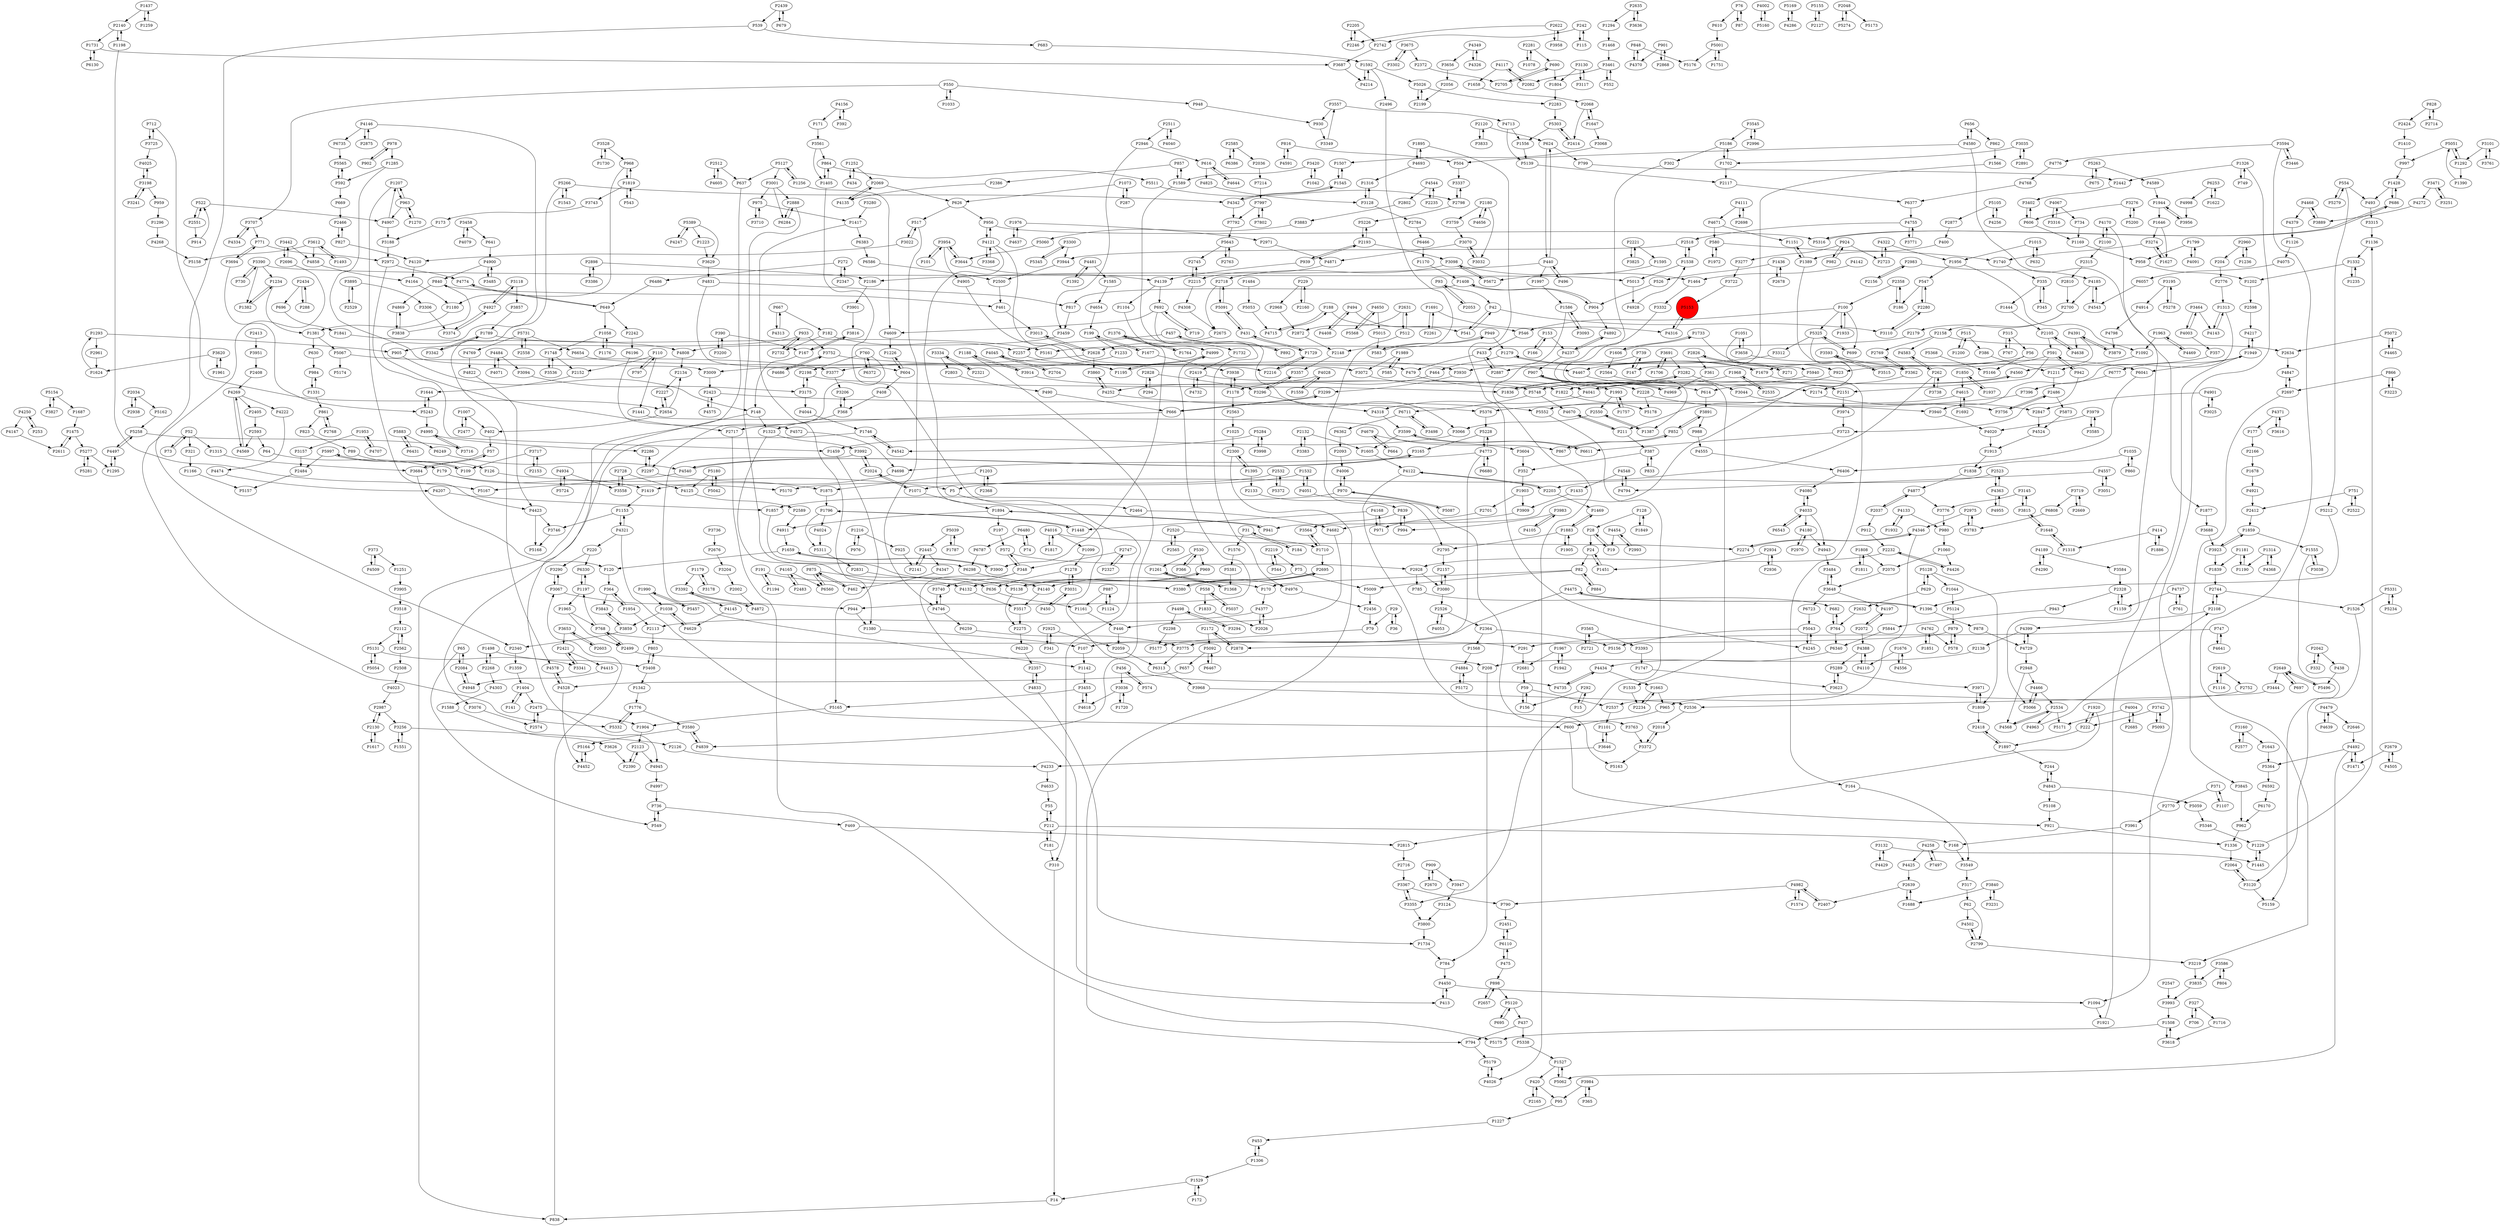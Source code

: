 digraph {
	P1428 -> P493
	P1498 -> P3408
	P2261 -> P1691
	P2442 -> P3402
	P968 -> P1180
	P4877 -> P2037
	P2072 -> P4197
	P2358 -> P100
	P402 -> P57
	P1687 -> P1475
	P3761 -> P3101
	P3120 -> P5159
	P1007 -> P2477
	P4133 -> P1932
	P4143 -> P1313
	P3992 -> P2024
	P2961 -> P1624
	P2180 -> P4656
	P504 -> P3337
	P89 -> P126
	P3464 -> P4143
	P5568 -> P4650
	P4342 -> P7792
	P1007 -> P402
	P839 -> P994
	P4168 -> P971
	P1376 -> P1764
	P2523 -> P2203
	P4033 -> P4180
	P3968 -> P2536
	P2002 -> P4872
	P1252 -> P434
	P14 -> P838
	P768 -> P1197
	P4020 -> P1913
	P1436 -> P526
	P1691 -> P2261
	P3974 -> P3723
	P2728 -> P4125
	P3648 -> P4197
	P4140 -> P3517
	P1342 -> P1776
	P4871 -> P2215
	P179 -> P5170
	P5062 -> P1527
	P4544 -> P2802
	P4222 -> P4474
	P2108 -> P4399
	P3302 -> P3675
	P2179 -> P5161
	P1894 -> P197
	P335 -> P1444
	P2232 -> P2928
	P1993 -> P1757
	P3464 -> P4003
	P1731 -> P6130
	P2157 -> P3080
	P2280 -> P3110
	P420 -> P2165
	P2993 -> P4454
	P5087 -> P970
	P1404 -> P141
	P6313 -> P3968
	P4715 -> P188
	P939 -> P4139
	P3719 -> P2669
	P4117 -> P1658
	P1278 -> P636
	P1897 -> P2418
	P1789 -> P5161
	P6298 -> P3380
	P3586 -> P804
	P1877 -> P3688
	P827 -> P2466
	P2423 -> P5376
	P2888 -> P6284
	P1605 -> P4122
	P4755 -> P3771
	P1498 -> P2268
	P1841 -> P4808
	P3274 -> P1627
	P4349 -> P4326
	P768 -> P2499
	P686 -> P5316
	P1710 -> P2695
	P327 -> P1716
	P5131 -> P5054
	P4548 -> P4794
	P2203 -> P4122
	P912 -> P2232
	P4997 -> P736
	P3746 -> P5168
	P4637 -> P1976
	P697 -> P2649
	P4237 -> P907
	P4347 -> P462
	P1099 -> P1278
	P4575 -> P2423
	P1622 -> P6253
	P1734 -> P784
	P1256 -> P4609
	P220 -> P3290
	P4122 -> P5163
	P4798 -> P3879
	P1776 -> P5332
	P1997 -> P1586
	P2064 -> P3120
	P390 -> P167
	P2934 -> P1451
	P857 -> P2386
	P5266 -> P4578
	P994 -> P839
	P592 -> P669
	P2649 -> P697
	P100 -> P1933
	P321 -> P1166
	P626 -> P956
	P2565 -> P2520
	P2946 -> P3459
	P2268 -> P1498
	P2340 -> P1359
	P2280 -> P547
	P3442 -> P4858
	P4474 -> P4207
	P1259 -> P1437
	P4943 -> P3484
	P294 -> P2828
	P4524 -> P1913
	P3742 -> P5093
	P949 -> P583
	P4147 -> P2611
	P949 -> P1279
	P2445 -> P2141
	P1316 -> P3128
	P3312 -> P3930
	P630 -> P984
	P3455 -> P5165
	P4363 -> P2523
	P1857 -> P6298
	P5072 -> P4465
	P3688 -> P3923
	P4492 -> P1471
	P3599 -> P6611
	P3251 -> P3471
	P1161 -> P446
	P4168 -> P1448
	P1659 -> P3900
	P1748 -> P2152
	P3938 -> P1178
	P6723 -> P5043
	P438 -> P5496
	P541 -> P42
	P387 -> P833
	P2551 -> P522
	P4170 -> P2100
	P3580 -> P4839
	P1234 -> P1382
	P302 -> P1387
	P930 -> P3349
	P15 -> P292
	P3984 -> P365
	P3124 -> P3800
	P371 -> P2770
	P1532 -> P5170
	P469 -> P2815
	P1417 -> P1380
	P4197 -> P2072
	P5066 -> P4466
	P3393 -> P1747
	P1627 -> P3274
	P6611 -> P3599
	P1382 -> P1234
	P6220 -> P2357
	P5059 -> P5346
	P3219 -> P3835
	P924 -> P982
	P5552 -> P3355
	P1116 -> P2619
	P2639 -> P1688
	P1405 -> P864
	P522 -> P4907
	P771 -> P2972
	P1292 -> P1390
	P4732 -> P2419
	P580 -> P1972
	P2424 -> P1410
	P288 -> P2434
	P712 -> P3725
	P390 -> P3200
	P1576 -> P5381
	P7214 -> P7997
	P1107 -> P371
	P291 -> P2681
	P4388 -> P4110
	P3001 -> P6284
	P1617 -> P2130
	P4755 -> P2518
	P2174 -> P2847
	P1094 -> P1921
	P2113 -> P803
	P1390 -> P5051
	P3044 -> P3756
	P887 -> P1161
	P5105 -> P4256
	P3001 -> P2888
	P5015 -> P583
	P2611 -> P1475
	P1178 -> P2563
	P1448 -> P1796
	P4185 -> P2700
	P3586 -> P3835
	P2042 -> P438
	P82 -> P170
	P624 -> P440
	P1796 -> P1448
	P924 -> P2723
	P2747 -> P348
	P5072 -> P2634
	P958 -> P1202
	P4572 -> P4698
	P2364 -> P5156
	P5154 -> P3827
	P2105 -> P591
	P3300 -> P5345
	P366 -> P530
	P2875 -> P4146
	P153 -> P166
	P2451 -> P6110
	P4346 -> P2537
	P3710 -> P975
	P1261 -> P1368
	P4945 -> P4997
	P4016 -> P1099
	P1895 -> P4693
	P909 -> P2670
	P2654 -> P2227
	P3035 -> P2891
	P1464 -> P3332
	P3098 -> P2718
	P5883 -> P6249
	P695 -> P5120
	P4892 -> P4237
	P5496 -> P2649
	P335 -> P345
	P7997 -> P7792
	P1073 -> P287
	P3833 -> P2120
	P4557 -> P4794
	P3594 -> P4776
	P3471 -> P4272
	P3031 -> P450
	P4934 -> P5724
	P5731 -> P2558
	P2215 -> P4308
	P5 -> P310
	P1895 -> P4245
	P1953 -> P3157
	P1663 -> P965
	P4774 -> P649
	P3771 -> P4755
	P3840 -> P3231
	P2034 -> P2938
	P2718 -> P2675
	P2130 -> P2987
	P2216 -> P1729
	P197 -> P572
	P1990 -> P1038
	P3256 -> P1551
	P414 -> P1886
	P2972 -> P1459
	P1015 -> P1956
	P4146 -> P2875
	P3694 -> P771
	P7997 -> P7802
	P4982 -> P2407
	P690 -> P1804
	P1252 -> P2069
	P2551 -> P914
	P6383 -> P6586
	P4580 -> P1877
	P4391 -> P3879
	P3022 -> P517
	P2523 -> P4363
	P1949 -> P6777
	P2439 -> P679
	P1170 -> P1408
	P1188 -> P4839
	P3653 -> P2421
	P2522 -> P751
	P3783 -> P2975
	P4877 -> P3776
	P3725 -> P712
	P892 -> P457
	P1595 -> P5672
	P2558 -> P5731
	P1677 -> P199
	P3752 -> P4467
	P6330 -> P1197
	P1176 -> P1058
	P28 -> P19
	P332 -> P2042
	P3420 -> P1589
	P1545 -> P4342
	P5172 -> P4884
	P1732 -> P2419
	P1226 -> P604
	P1296 -> P4268
	P4321 -> P220
	P4045 -> P2704
	P683 -> P1592
	P1408 -> P904
	P1368 -> P1261
	P4091 -> P1799
	P6480 -> P74
	P790 -> P2451
	P2234 -> P1663
	P1313 -> P4143
	P3485 -> P4900
	P2744 -> P2108
	P1883 -> P1905
	P2698 -> P4111
	P526 -> P904
	P494 -> P4408
	P7396 -> P5376
	P3743 -> P173
	P2205 -> P2742
	P5289 -> P3971
	P3838 -> P4869
	P848 -> P4370
	P4326 -> P4349
	P5200 -> P3276
	P970 -> P4006
	P348 -> P3740
	P546 -> P433
	P5043 -> P4245
	P4746 -> P6259
	P878 -> P4729
	P211 -> P387
	P4025 -> P3198
	P4170 -> P5066
	P692 -> P719
	P686 -> P1428
	P988 -> P4555
	P1624 -> P1293
	P948 -> P930
	P591 -> P942
	P4003 -> P357
	P6711 -> P3498
	P794 -> P5179
	P167 -> P3816
	P1313 -> P3940
	P4794 -> P4548
	P4468 -> P3889
	P3827 -> P5154
	P1538 -> P5013
	P1169 -> P958
	P901 -> P4370
	P4322 -> P1956
	P1586 -> P4026
	P220 -> P6330
	P5565 -> P592
	P62 -> P4502
	P1408 -> P817
	P5165 -> P1904
	P1285 -> P3009
	P5325 -> P3312
	P2550 -> P3066
	P2716 -> P3367
	P4679 -> P3604
	P1592 -> P5026
	P110 -> P797
	P24 -> P1451
	P3740 -> P4746
	P1799 -> P4091
	P5093 -> P3742
	P3561 -> P864
	P2414 -> P5303
	P4023 -> P2987
	P5180 -> P4125
	P3160 -> P1643
	P3368 -> P4121
	P4927 -> P3118
	P1976 -> P4637
	P433 -> P479
	P4051 -> P2795
	P2520 -> P1710
	P3374 -> P4927
	P4121 -> P3368
	P4121 -> P956
	P3900 -> P1659
	P6480 -> P6787
	P440 -> P2186
	P547 -> P186
	P1331 -> P984
	P3206 -> P368
	P73 -> P52
	P5091 -> P431
	P3392 -> P4145
	P3128 -> P2784
	P4006 -> P970
	P408 -> P368
	P5043 -> P5156
	P2407 -> P4982
	P3895 -> P2529
	P550 -> P3707
	P2321 -> P3334
	P272 -> P2347
	P4423 -> P3746
	P3623 -> P5289
	P852 -> P867
	P3280 -> P1417
	P365 -> P3984
	P1606 -> P1733
	P31 -> P184
	P4189 -> P3584
	P3296 -> P3357
	P1903 -> P2701
	P4639 -> P4479
	P182 -> P2732
	P2180 -> P3759
	P3446 -> P3594
	P1417 -> P6383
	P1035 -> P1838
	P558 -> P1833
	P1433 -> P3909
	P3223 -> P866
	P42 -> P541
	P6377 -> P4755
	P1207 -> P4423
	P4002 -> P5160
	P3157 -> P2484
	P4346 -> P2274
	P1306 -> P453
	P2126 -> P4233
	P4497 -> P5258
	P3565 -> P3393
	P2140 -> P1731
	P898 -> P2657
	P624 -> P799
	P3646 -> P1101
	P574 -> P456
	P6560 -> P875
	P4670 -> P211
	P2675 -> P2628
	P3859 -> P3843
	P2925 -> P2059
	P4773 -> P5228
	P2165 -> P420
	P2315 -> P2810
	P262 -> P3738
	P1730 -> P3528
	P4469 -> P1963
	P1396 -> P878
	P2925 -> P341
	P2872 -> P2148
	P6170 -> P962
	P2562 -> P2508
	P6057 -> P4543
	P2357 -> P4833
	P861 -> P823
	P4540 -> P3165
	P4969 -> P907
	P4467 -> P2174
	P3118 -> P3857
	P5153 -> P4316
	P6196 -> P4572
	P4321 -> P600
	P1648 -> P3815
	P3909 -> P4682
	P2971 -> P4871
	P2728 -> P3558
	P1256 -> P5127
	P3905 -> P3518
	P3372 -> P5163
	P2328 -> P1159
	P5164 -> P4452
	P816 -> P4591
	P368 -> P1323
	P5303 -> P1556
	P2585 -> P6386
	P2802 -> P3883
	P2696 -> P3442
	P6253 -> P1622
	P6680 -> P4773
	P2300 -> P1395
	P1702 -> P5186
	P1731 -> P3687
	P3130 -> P1804
	P1819 -> P3743
	P2327 -> P2747
	P939 -> P2193
	P242 -> P2742
	P816 -> P504
	P3117 -> P3130
	P5042 -> P5180
	P4776 -> P4768
	P1747 -> P3623
	P616 -> P4644
	P3067 -> P944
	P3282 -> P1836
	P2603 -> P3653
	P4105 -> P3983
	P2654 -> P2134
	P3954 -> P101
	P5179 -> P4026
	P5284 -> P4542
	P6372 -> P760
	P2297 -> P1875
	P4825 -> P3128
	P4391 -> P4638
	P4999 -> P1195
	P3658 -> P3362
	P3716 -> P4995
	P1954 -> P364
	P2134 -> P2227
	P3719 -> P6808
	P2535 -> P1968
	P3408 -> P1342
	P2799 -> P4502
	P530 -> P366
	P2512 -> P4605
	P4481 -> P1392
	P292 -> P15
	P52 -> P321
	P3461 -> P552
	P1092 -> P1211
	P6777 -> P7396
	P4268 -> P5158
	P3646 -> P4233
	P799 -> P2442
	P1179 -> P3392
	P1216 -> P976
	P184 -> P31
	P128 -> P28
	P656 -> P862
	P3036 -> P1720
	P1389 -> P1151
	P3616 -> P4371
	P4041 -> P4560
	P1692 -> P4615
	P1678 -> P4921
	P5234 -> P5331
	P626 -> P517
	P2705 -> P690
	P1894 -> P941
	P4833 -> P1734
	P1961 -> P3620
	P739 -> P147
	P42 -> P3110
	P1235 -> P1332
	P4583 -> P262
	P6431 -> P5883
	P440 -> P496
	P4125 -> P2589
	P1437 -> P2140
	P554 -> P493
	P2423 -> P4575
	P3951 -> P2408
	P1044 -> P5124
	P4556 -> P1676
	P4120 -> P4164
	P5258 -> P4497
	P3545 -> P2996
	P1658 -> P2068
	P1606 -> P2564
	P1295 -> P4497
	P65 -> P549
	P3691 -> P1706
	P4773 -> P6680
	P4033 -> P4943
	P1956 -> P1092
	P862 -> P1566
	P2120 -> P624
	P2298 -> P5177
	P1508 -> P5175
	P461 -> P3013
	P600 -> P921
	P2634 -> P4847
	P3992 -> P1142
	P5748 -> P6711
	P861 -> P2768
	P74 -> P6480
	P3094 -> P3175
	P208 -> P784
	P2563 -> P1025
	P1956 -> P547
	P5169 -> P4286
	P3342 -> P1789
	P4633 -> P55
	P4484 -> P4071
	P2628 -> P3860
	P4693 -> P1316
	P2635 -> P3636
	P4650 -> P5568
	P4544 -> P2235
	P191 -> P1194
	P75 -> P5009
	P5051 -> P997
	P2649 -> P5496
	P2631 -> P512
	P52 -> P73
	P3110 -> P2280
	P3684 -> P120
	P2798 -> P3337
	P4452 -> P5164
	P3717 -> P2153
	P629 -> P2632
	P2828 -> P294
	P3961 -> P168
	P1468 -> P3461
	P1261 -> P4976
	P413 -> P4450
	P2153 -> P3717
	P901 -> P2868
	P2975 -> P3783
	P1179 -> P3178
	P5511 -> P2798
	P5155 -> P2127
	P1559 -> P4028
	P4316 -> P5153
	P866 -> P2697
	P327 -> P706
	P1875 -> P1796
	P3979 -> P3585
	P736 -> P549
	P3175 -> P4044
	P2486 -> P5873
	P4075 -> P6057
	P734 -> P1169
	P4713 -> P1556
	P3594 -> P3446
	P4568 -> P2534
	P3118 -> P4927
	P244 -> P4843
	P2158 -> P4583
	P2593 -> P64
	P4934 -> P3558
	P583 -> P949
	P3891 -> P988
	P2776 -> P1313
	P3093 -> P1586
	P1060 -> P4426
	P760 -> P2297
	P2574 -> P2475
	P4269 -> P4222
	P2037 -> P4877
	P5091 -> P2718
	P515 -> P1200
	P5228 -> P4773
	P907 -> P4969
	P904 -> P4892
	P3857 -> P1789
	P5243 -> P4995
	P2898 -> P3386
	P2140 -> P1198
	P2622 -> P3958
	P4557 -> P3051
	P4591 -> P816
	P3274 -> P1740
	P5281 -> P5277
	P4033 -> P4080
	P5731 -> P4769
	P2193 -> P3098
	P636 -> P1161
	P315 -> P56
	P4773 -> P3775
	P5105 -> P2877
	P171 -> P3561
	P3983 -> P994
	P2701 -> P971
	P4858 -> P4164
	P186 -> P2358
	P3707 -> P4334
	P1285 -> P592
	P2593 -> P4569
	P4132 -> P3517
	P5277 -> P5281
	P610 -> P5001
	P2072 -> P4388
	P550 -> P948
	P5724 -> P4934
	P4609 -> P1226
	P2483 -> P4165
	P3334 -> P2321
	P1445 -> P1229
	P4901 -> P3025
	P2635 -> P1294
	P2589 -> P4911
	P1197 -> P1965
	P2632 -> P764
	P93 -> P42
	P1236 -> P2960
	P4067 -> P3316
	P3080 -> P2157
	P4258 -> P4425
	P550 -> P1033
	P761 -> P4737
	P4955 -> P4363
	P2532 -> P1071
	P147 -> P739
	P1202 -> P2598
	P1679 -> P1279
	P3752 -> P4686
	P4040 -> P2511
	P3032 -> P3070
	P3367 -> P3355
	P543 -> P1819
	P6654 -> P3072
	P1920 -> P2815
	P2714 -> P828
	P164 -> P3549
	P1729 -> P431
	P3618 -> P1508
	P4165 -> P6560
	P3725 -> P4025
	P1180 -> P1381
	P3694 -> P5243
	P2421 -> P3341
	P3940 -> P4020
	P1894 -> P4911
	P400 -> P1389
	P1294 -> P1468
	P1437 -> P1259
	P3984 -> P95
	P4578 -> P4528
	P2987 -> P2130
	P3914 -> P5748
	P3815 -> P1648
	P2268 -> P4303
	P1292 -> P5051
	P3160 -> P2577
	P3334 -> P2803
	P2386 -> P4135
	P7497 -> P4258
	P3958 -> P2622
	P1469 -> P1883
	P943 -> P5844
	P2500 -> P461
	P1058 -> P1748
	P817 -> P3459
	P4847 -> P2697
	P3653 -> P2603
	P100 -> P5325
	P2372 -> P2705
	P1989 -> P3072
	P4540 -> P5167
	P5026 -> P2199
	P1326 -> P749
	P4247 -> P5389
	P784 -> P4450
	P4927 -> P3374
	P4928 -> P1538
	P3584 -> P2328
	P3277 -> P3722
	P6253 -> P4998
	P3195 -> P4914
	P3066 -> P1459
	P2193 -> P939
	P1543 -> P5266
	P1648 -> P1318
	P3128 -> P1316
	P522 -> P2551
	P1451 -> P24
	P3067 -> P3290
	P76 -> P87
	P6466 -> P1170
	P1126 -> P4075
	P4041 -> P4318
	P4111 -> P2698
	P4142 -> P1464
	P2562 -> P2112
	P5026 -> P2283
	P2328 -> P943
	P3290 -> P3067
	P2960 -> P1236
	P1293 -> P905
	P2198 -> P3175
	P56 -> P5166
	P1441 -> P867
	P315 -> P767
	P153 -> P4237
	P866 -> P3223
	P978 -> P902
	P1181 -> P1190
	P682 -> P764
	P3377 -> P3206
	P272 -> P6486
	P3198 -> P3241
	P2405 -> P2593
	P2466 -> P827
	P5331 -> P5234
	P2024 -> P1071
	P1033 -> P550
	P2228 -> P3940
	P3722 -> P5153
	P3956 -> P1944
	P456 -> P574
	P3025 -> P4901
	P2082 -> P4117
	P3687 -> P4214
	P1507 -> P1545
	P2970 -> P4180
	P3332 -> P1535
	P5051 -> P1292
	P4028 -> P4252
	P110 -> P2152
	P2877 -> P400
	P2803 -> P490
	P341 -> P2925
	P1592 -> P2496
	P1323 -> P4132
	P494 -> P541
	P76 -> P610
	P1592 -> P4214
	P3825 -> P2221
	P3845 -> P962
	P5120 -> P695
	P6586 -> P2500
	P898 -> P5120
	P3098 -> P5672
	P287 -> P1073
	P2768 -> P861
	P3518 -> P2112
	P3299 -> P666
	P1585 -> P4654
	P222 -> P1897
	P2679 -> P1471
	P4808 -> P2134
	P1545 -> P1507
	P4907 -> P3188
	P3775 -> P6313
	P2100 -> P2315
	P2670 -> P909
	P2723 -> P4322
	P2158 -> P2634
	P5389 -> P3629
	P2242 -> P6196
	P4434 -> P1663
	P4269 -> P2405
	P614 -> P3891
	P5139 -> P2117
	P3068 -> P1507
	P749 -> P1326
	P6130 -> P1731
	P2678 -> P1436
	P592 -> P5565
	P970 -> P1857
	P2048 -> P5274
	P3132 -> P1445
	P1796 -> P5311
	P1151 -> P1389
	P3296 -> P4318
	P262 -> P4583
	P1538 -> P2518
	P3009 -> P2423
	P3051 -> P4557
	P699 -> P5325
	P2068 -> P1647
	P803 -> P3408
	P4569 -> P4269
	P2419 -> P1822
	P848 -> P5176
	P3549 -> P317
	P1278 -> P3031
	P1404 -> P2475
	P2368 -> P1203
	P4901 -> P2847
	P120 -> P364
	P959 -> P1296
	P6711 -> P6362
	P4884 -> P5172
	P4982 -> P790
	P4111 -> P4671
	P2695 -> P4140
	P606 -> P1169
	P2960 -> P204
	P2518 -> P3944
	P1944 -> P3956
	P4434 -> P4735
	P6041 -> P6406
	P5274 -> P2048
	P212 -> P55
	P4843 -> P5108
	P4479 -> P4639
	P4003 -> P3464
	P2520 -> P2565
	P115 -> P242
	P2518 -> P1538
	P56 -> P4467
	P3315 -> P1136
	P2831 -> P636
	P166 -> P153
	P1967 -> P2681
	P1181 -> P1839
	P2639 -> P2407
	P606 -> P3402
	P4156 -> P171
	P679 -> P2439
	P3390 -> P1382
	P4729 -> P2948
	P2534 -> P5171
	P2795 -> P2157
	P4233 -> P4633
	P2550 -> P1387
	P3390 -> P5013
	P1663 -> P2234
	P310 -> P14
	P747 -> P4641
	P204 -> P2776
	P2186 -> P3901
	P4580 -> P656
	P3993 -> P1508
	P1972 -> P580
	P4822 -> P4423
	P1532 -> P4051
	P4146 -> P6735
	P1555 -> P5159
	P969 -> P5138
	P2508 -> P4023
	P2024 -> P3992
	P852 -> P3891
	P1989 -> P585
	P3101 -> P3761
	P5124 -> P879
	P5940 -> P5748
	P109 -> P5997
	P4914 -> P4798
	P75 -> P4132
	P1190 -> P1181
	P5873 -> P4524
	P1211 -> P2486
	P4067 -> P734
	P1921 -> P1949
	P168 -> P3549
	P3188 -> P2972
	P1315 -> P3684
	P530 -> P969
	P2219 -> P544
	P667 -> P182
	P760 -> P2198
	P6110 -> P475
	P2108 -> P2744
	P1203 -> P2368
	P3282 -> P3044
	P172 -> P1529
	P554 -> P5279
	P3195 -> P5278
	P3859 -> P2340
	P4481 -> P1585
	P2300 -> P794
	P4408 -> P494
	P1646 -> P3274
	P604 -> P1226
	P357 -> P1679
	P4502 -> P2799
	P3691 -> P3282
	P3620 -> P1624
	P3838 -> P840
	P840 -> P461
	P515 -> P386
	P3954 -> P4905
	P1574 -> P4982
	P4053 -> P2526
	P1804 -> P2283
	P1234 -> P1381
	P3198 -> P4025
	P5108 -> P921
	P1746 -> P3076
	P2534 -> P4963
	P6110 -> P2451
	P2084 -> P65
	P4729 -> P4399
	P52 -> P1315
	P5154 -> P1687
	P5289 -> P3623
	P2130 -> P1617
	P364 -> P1954
	P2763 -> P5643
	P2679 -> P4505
	P3362 -> P2769
	P253 -> P4250
	P3883 -> P5060
	P2056 -> P2199
	P5128 -> P1044
	P5160 -> P4002
	P5997 -> P109
	P2227 -> P2654
	P2439 -> P539
	P3891 -> P852
	P3383 -> P2132
	P3458 -> P4079
	P1937 -> P1850
	P199 -> P1677
	P1251 -> P3905
	P3564 -> P1710
	P875 -> P462
	P2221 -> P1595
	P4121 -> P479
	P1551 -> P3256
	P3022 -> P4120
	P1965 -> P768
	P1963 -> P4469
	P490 -> P666
	P5060 -> P3644
	P414 -> P1318
	P1153 -> P4321
	P4995 -> P3716
	P4117 -> P2082
	P2123 -> P4945
	P2419 -> P4732
	P126 -> P5
	P3372 -> P2018
	P364 -> P3843
	P2198 -> P1836
	P5243 -> P1644
	P914 -> P522
	P547 -> P2280
	P179 -> P1419
	P984 -> P1331
	P3707 -> P771
	P5067 -> P5174
	P4370 -> P848
	P4214 -> P1592
	P1227 -> P453
	P1071 -> P1894
	P1216 -> P925
	P4650 -> P5015
	P110 -> P1441
	P2026 -> P4377
	P1555 -> P3038
	P907 -> P1993
	P580 -> P1740
	P1789 -> P3342
	P59 -> P2537
	P860 -> P1035
	P4016 -> P2274
	P2132 -> P1605
	P2105 -> P4638
	P1904 -> P2123
	P496 -> P440
	P2123 -> P2390
	P2798 -> P5226
	P649 -> P2242
	P5303 -> P2414
	P907 -> P2228
	P909 -> P3947
	P3341 -> P2421
	P823 -> P89
	P2700 -> P2179
	P3013 -> P2628
	P4644 -> P616
	P101 -> P3954
	P5278 -> P3195
	P453 -> P1306
	P4423 -> P5168
	P1396 -> P4475
	P2274 -> P4346
	P3580 -> P5164
	P2445 -> P4347
	P857 -> P1589
	P2975 -> P4346
	P3889 -> P4468
	P4004 -> P2685
	P4768 -> P6377
	P3357 -> P3296
	P4139 -> P692
	P1527 -> P5062
	P4839 -> P3580
	P4638 -> P2105
	P82 -> P884
	P1419 -> P1153
	P437 -> P794
	P1740 -> P335
	P5364 -> P6592
	P2486 -> P3756
	P5332 -> P1776
	P5372 -> P2532
	P1849 -> P128
	P2364 -> P1568
	P2408 -> P4269
	P4454 -> P2993
	P3528 -> P1730
	P649 -> P1058
	P3515 -> P3593
	P879 -> P2878
	P4831 -> P817
	P5316 -> P686
	P4024 -> P5311
	P4693 -> P1895
	P1676 -> P4110
	P4963 -> P2108
	P3355 -> P3367
	P3558 -> P2728
	P4371 -> P177
	P768 -> P291
	P1195 -> P4999
	P1527 -> P420
	P902 -> P978
	P6467 -> P5092
	P2412 -> P1859
	P2156 -> P2983
	P1932 -> P4133
	P667 -> P4313
	P3256 -> P2126
	P1025 -> P2300
	P4080 -> P4033
	P6735 -> P5565
	P4313 -> P667
	P4146 -> P2717
	P1178 -> P3938
	P5186 -> P302
	P3200 -> P390
	P4399 -> P2138
	P2810 -> P2700
	P2744 -> P1526
	P2697 -> P3845
	P4905 -> P2216
	P3536 -> P1748
	P1566 -> P147
	P2297 -> P2286
	P6386 -> P2585
	P440 -> P624
	P1293 -> P2961
	P730 -> P3390
	P1136 -> P1332
	P963 -> P4907
	P177 -> P2166
	P3612 -> P1493
	P475 -> P898
	P692 -> P4609
	P5389 -> P1223
	P956 -> P5316
	P4679 -> P664
	P4133 -> P980
	P4342 -> P1545
	P4318 -> P3599
	P5228 -> P3165
	P3684 -> P57
	P1166 -> P5157
	P371 -> P1107
	P1436 -> P2678
	P4872 -> P3392
	P4207 -> P1857
	P446 -> P2059
	P2215 -> P2745
	P348 -> P572
	P2826 -> P361
	P3076 -> P2574
	P1207 -> P963
	P879 -> P578
	P475 -> P6110
	P2631 -> P2872
	P3979 -> P4020
	P3604 -> P352
	P4256 -> P5105
	P3815 -> P3145
	P3498 -> P6711
	P1954 -> P2113
	P3944 -> P2500
	P457 -> P892
	P2619 -> P1116
	P4165 -> P2483
	P942 -> P591
	P2646 -> P4492
	P4272 -> P3889
	P5277 -> P1295
	P1395 -> P2133
	P4686 -> P3752
	P760 -> P6372
	P1060 -> P2070
	P457 -> P2257
	P2100 -> P4170
	P3145 -> P3776
	P5092 -> P6467
	P2704 -> P4045
	P1051 -> P5940
	P348 -> P413
	P1318 -> P1648
	P2685 -> P4004
	P1229 -> P1445
	P2669 -> P3719
	P1968 -> P2535
	P1729 -> P2216
	P188 -> P546
	P4258 -> P7497
	P3080 -> P2526
	P4454 -> P19
	P1799 -> P958
	P4164 -> P1180
	P3971 -> P1809
	P1710 -> P3564
	P3392 -> P4872
	P1886 -> P414
	P1993 -> P2550
	P1038 -> P4629
	P2281 -> P1078
	P962 -> P1336
	P1526 -> P3120
	P5131 -> P3341
	P2983 -> P4185
	P6543 -> P4033
	P29 -> P79
	P1556 -> P5139
	P1381 -> P630
	P4145 -> P4629
	P3204 -> P2002
	P3035 -> P1702
	P5279 -> P554
	P804 -> P3586
	P4252 -> P3860
	P666 -> P2717
	P188 -> P4715
	P1787 -> P5039
	P905 -> P148
	P706 -> P327
	P4349 -> P3656
	P2148 -> P3357
	P5138 -> P2275
	P1859 -> P3923
	P1159 -> P2328
	P933 -> P2732
	P4900 -> P840
	P4998 -> P3956
	P1720 -> P3036
	P1326 -> P1094
	P2203 -> P1469
	P530 -> P1261
	P368 -> P3206
	P373 -> P1251
	P4528 -> P4578
	P2676 -> P3204
	P3557 -> P4713
	P554 -> P5212
	P6406 -> P4080
	P4121 -> P4735
	P2742 -> P3687
	P4589 -> P1944
	P5053 -> P4715
	P1942 -> P1967
	P4921 -> P2412
	P4245 -> P5043
	P4016 -> P1817
	P4629 -> P1038
	P1809 -> P2418
	P199 -> P1233
	P764 -> P6340
	P4682 -> P446
	P5338 -> P1527
	P2496 -> P2148
	P2151 -> P3974
	P2537 -> P1101
	P944 -> P1380
	P59 -> P156
	P4189 -> P4290
	P978 -> P1285
	P4250 -> P4147
	P1197 -> P6330
	P3675 -> P3302
	P3636 -> P2635
	P4071 -> P4484
	P1475 -> P2611
	P2221 -> P3825
	P3459 -> P4808
	P2084 -> P4948
	P3658 -> P1051
	P3471 -> P3251
	P2117 -> P6377
	P3835 -> P3993
	P2948 -> P4466
	P3038 -> P1555
	P2180 -> P3032
	P544 -> P2219
	P3742 -> P222
	P1746 -> P4542
	P4907 -> P1207
	P5263 -> P4589
	P1194 -> P191
	P1589 -> P4976
	P2132 -> P3383
	P1949 -> P6041
	P3561 -> P1405
	P3072 -> P4041
	P751 -> P2522
	P464 -> P1178
	P2138 -> P208
	P2983 -> P2156
	P19 -> P28
	P4948 -> P2084
	P4026 -> P5179
	P4548 -> P1433
	P2972 -> P4774
	P2499 -> P208
	P433 -> P2887
	P2717 -> P5175
	P6808 -> P3783
	P170 -> P4377
	P7802 -> P7997
	P3402 -> P606
	P3901 -> P3816
	P1808 -> P2070
	P1376 -> P1732
	P1380 -> P107
	P1976 -> P2971
	P3276 -> P606
	P690 -> P2705
	P747 -> P291
	P982 -> P924
	P4466 -> P2534
	P1679 -> P164
	P1811 -> P1808
	P1314 -> P4368
	P3367 -> P790
	P833 -> P387
	P1323 -> P3992
	P1270 -> P963
	P4671 -> P1151
	P373 -> P4509
	P2619 -> P2752
	P3717 -> P109
	P5263 -> P675
	P2112 -> P2562
	P1392 -> P4481
	P4505 -> P2679
	P3675 -> P2372
	P2421 -> P4415
	P2526 -> P2364
	P3380 -> P2695
	P4560 -> P4041
	P1475 -> P5277
	P222 -> P1920
	P1819 -> P543
	P1588 -> P3626
	P173 -> P3188
	P1071 -> P2024
	P2564 -> P2151
	P3629 -> P4831
	P4843 -> P5059
	P4180 -> P2970
	P968 -> P1819
	P2934 -> P2936
	P7792 -> P5643
	P479 -> P614
	P4250 -> P253
	P6340 -> P4434
	P3355 -> P3800
	P3484 -> P3648
	P3930 -> P3299
	P345 -> P335
	P2048 -> P5173
	P2275 -> P6220
	P1535 -> P2234
	P3626 -> P2390
	P5997 -> P2484
	P4450 -> P1094
	P1990 -> P5457
	P1702 -> P2117
	P4363 -> P4955
	P980 -> P1060
	P657 -> P4528
	P5643 -> P2763
	P3455 -> P4618
	P976 -> P1216
	P1405 -> P2464
	P4051 -> P1532
	P1822 -> P5178
	P2654 -> P402
	P2770 -> P3961
	P3759 -> P3070
	P637 -> P4945
	P4618 -> P3455
	P431 -> P5091
	P3241 -> P3198
	P517 -> P3022
	P572 -> P2928
	P1389 -> P941
	P2585 -> P2036
	P1104 -> P4999
	P262 -> P5
	P1716 -> P3618
	P3656 -> P2056
	P2257 -> P1195
	P4656 -> P2180
	P1508 -> P3618
	P1078 -> P2281
	P875 -> P5138
	P1529 -> P14
	P4475 -> P1396
	P55 -> P212
	P2577 -> P3160
	P2464 -> P4682
	P1691 -> P4316
	P2868 -> P901
	P3316 -> P4067
	P3840 -> P1688
	P93 -> P2053
	P3843 -> P3859
	P632 -> P1015
	P2732 -> P933
	P456 -> P3036
	P2160 -> P229
	P181 -> P310
	P3031 -> P1278
	P3860 -> P4252
	P517 -> P4746
	P4615 -> P5552
	P2928 -> P785
	P591 -> P923
	P2036 -> P7214
	P3294 -> P4498
	P5325 -> P699
	P3098 -> P1464
	P1850 -> P4615
	P2037 -> P912
	P666 -> P3299
	P3517 -> P2275
	P5844 -> P6340
	P5127 -> P637
	P4654 -> P199
	P31 -> P1576
	P864 -> P5511
	P4033 -> P6543
	P3594 -> P3219
	P975 -> P1417
	P1968 -> P1822
	P181 -> P212
	P167 -> P148
	P3442 -> P2696
	P4426 -> P2232
	P828 -> P2424
	P2828 -> P3296
	P971 -> P4168
	P242 -> P115
	P4399 -> P4729
	P65 -> P2084
	P2747 -> P2327
	P1676 -> P4556
	P5092 -> P657
	P4492 -> P5062
	P4773 -> P4698
	P2700 -> P2158
	P3895 -> P3306
	P578 -> P879
	P4999 -> P944
	P5128 -> P1809
	P79 -> P5177
	P2059 -> P6313
	P2141 -> P2445
	P191 -> P170
	P4377 -> P2113
	P5376 -> P5228
	P5368 -> P5166
	P2477 -> P1007
	P970 -> P5087
	P1647 -> P3068
	P5039 -> P1787
	P387 -> P352
	P493 -> P3315
	P5643 -> P2745
	P558 -> P5037
	P4237 -> P4892
	P2928 -> P3080
	P2018 -> P3372
	P2987 -> P3256
	P1200 -> P515
	P2695 -> P3380
	P1410 -> P997
	P2070 -> P3648
	P4371 -> P3616
	P2219 -> P75
	P3776 -> P980
	P712 -> P2654
	P229 -> P2968
	P3276 -> P5200
	P2681 -> P59
	P3620 -> P1961
	P827 -> P4120
	P696 -> P1841
	P5748 -> P4670
	P5266 -> P1543
	P2649 -> P3444
	P3914 -> P1188
	P4217 -> P1949
	P1493 -> P3612
	P5120 -> P437
	P431 -> P1729
	P5258 -> P3716
	P1897 -> P244
	P2499 -> P768
	P4737 -> P761
	P2532 -> P5372
	P128 -> P1849
	P1706 -> P3691
	P1188 -> P3914
	P875 -> P6560
	P6362 -> P2093
	P3723 -> P6611
	P2456 -> P79
	P3644 -> P3954
	P100 -> P546
	P3738 -> P262
	P1808 -> P1811
	P2536 -> P2018
	P5162 -> P5258
	P2390 -> P2123
	P6284 -> P2888
	P3198 -> P959
	P4286 -> P5169
	P2511 -> P4040
	P62 -> P2799
	P3923 -> P1859
	P5037 -> P558
	P736 -> P469
	P5180 -> P5042
	P4269 -> P4569
	P4475 -> P107
	P975 -> P3710
	P2968 -> P2872
	P5311 -> P2831
	P1883 -> P1469
	P3130 -> P3117
	P1042 -> P3420
	P3557 -> P930
	P1757 -> P1993
	P437 -> P5338
	P1644 -> P5243
	P5039 -> P2445
	P1776 -> P3580
	P5226 -> P2193
	P1764 -> P1376
	P352 -> P1903
	P4641 -> P747
	P4698 -> P1419
	P2826 -> P271
	P3337 -> P2798
	P2799 -> P3219
	P1331 -> P861
	P4833 -> P2357
	P616 -> P4825
	P3458 -> P641
	P1332 -> P1235
	P5266 -> P4342
	P3165 -> P4540
	P2878 -> P2172
	P4079 -> P3458
	P36 -> P29
	P4045 -> P3930
	P3593 -> P6041
	P6592 -> P6170
	P1836 -> P3282
	P4995 -> P2286
	P3998 -> P5284
	P1905 -> P1883
	P1963 -> P1092
	P1568 -> P4884
	P767 -> P315
	P2628 -> P3013
	P1051 -> P3658
	P1944 -> P1646
	P884 -> P82
	P2948 -> P4568
	P4497 -> P1295
	P1381 -> P5067
	P2228 -> P5178
	P4466 -> P5066
	P1223 -> P3629
	P4498 -> P3294
	P1933 -> P100
	P3800 -> P1734
	P1733 -> P923
	P2205 -> P2246
	P5067 -> P3377
	P3420 -> P1042
	P4831 -> P604
	P549 -> P736
	P3612 -> P5158
	P4843 -> P244
	P156 -> P59
	P1953 -> P4707
	P2069 -> P626
	P2946 -> P616
	P4528 -> P4452
	P4377 -> P2026
	P87 -> P76
	P649 -> P4774
	P2622 -> P2246
	P4388 -> P5289
	P3593 -> P3515
	P924 -> P3277
	P3585 -> P3979
	P1332 -> P1202
	P1326 -> P2442
	P2898 -> P2186
	P5284 -> P3998
	P669 -> P2466
	P271 -> P2826
	P1688 -> P2639
	P4110 -> P4388
	P2120 -> P3833
	P1817 -> P4016
	P1428 -> P686
	P867 -> P852
	P3036 -> P4618
	P5331 -> P1526
	P4498 -> P2298
	P840 -> P4869
	P4185 -> P4543
	P4605 -> P2512
	P3444 -> P2536
	P1733 -> P1606
	P2413 -> P3951
	P1659 -> P120
	P3390 -> P1234
	P229 -> P2160
	P1965 -> P2499
	P4139 -> P1104
	P4492 -> P5364
	P2936 -> P2934
	P4391 -> P4560
	P2752 -> P965
	P4303 -> P1588
	P2358 -> P186
	P2127 -> P5155
	P797 -> P110
	P57 -> P3684
	P3947 -> P3124
	P1589 -> P857
	P3599 -> P1605
	P3612 -> P4858
	P771 -> P3694
	P6259 -> P3775
	P1833 -> P2026
	P392 -> P4156
	P2246 -> P2205
	P4135 -> P2069
	P1529 -> P172
	P1484 -> P5053
	P5325 -> P211
	P1459 -> P5165
	P462 -> P875
	P839 -> P3564
	P6486 -> P649
	P1643 -> P5364
	P1819 -> P968
	P1920 -> P222
	P4252 -> P5552
	P4869 -> P3838
	P3132 -> P4429
	P3386 -> P2898
	P100 -> P699
	P1859 -> P1555
	P552 -> P3461
	P512 -> P2631
	P1751 -> P5001
	P3816 -> P167
	P997 -> P1428
	P5127 -> P3001
	P107 -> P1142
	P2283 -> P5303
	P420 -> P95
	P572 -> P348
	P3954 -> P3644
	P1142 -> P3455
	P82 -> P5009
	P4290 -> P4189
	P923 -> P614
	P4543 -> P4185
	P512 -> P3763
	P3001 -> P975
	P3736 -> P2676
	P2526 -> P4053
	P3408 -> P803
	P3390 -> P730
	P1058 -> P1176
	P1314 -> P1190
	P921 -> P1336
	P3879 -> P4391
	P838 -> P3067
	P292 -> P156
	P4707 -> P1953
	P2172 -> P2878
	P963 -> P1207
	P4429 -> P3132
	P1851 -> P4762
	P4180 -> P4943
	P764 -> P682
	P2511 -> P2946
	P2199 -> P5026
	P2152 -> P1644
	P4479 -> P2646
	P3362 -> P2174
	P5346 -> P1229
	P2598 -> P4217
	P4334 -> P3707
	P1838 -> P4877
	P386 -> P1211
	P4976 -> P2456
	P3545 -> P5186
	P2434 -> P696
	P2053 -> P93
	P4509 -> P373
	P4542 -> P1746
	P4415 -> P4948
	P434 -> P1252
	P5013 -> P4928
	P2888 -> P4140
	P3145 -> P3815
	P5127 -> P1256
	P5212 -> P1396
	P864 -> P1405
	P28 -> P24
	P148 -> P1323
	P1101 -> P3646
	P4911 -> P1659
	P3101 -> P1292
	P5389 -> P4247
	P4762 -> P1851
	P4982 -> P1574
	P2042 -> P332
	P3565 -> P2721
	P2718 -> P5091
	P3648 -> P3484
	P2996 -> P3545
	P4762 -> P578
	P2938 -> P2034
	P3763 -> P3372
	P1850 -> P1937
	P440 -> P1997
	P2475 -> P2574
	P4028 -> P1559
	P629 -> P5128
	P4468 -> P4379
	P4122 -> P2203
	P2534 -> P4568
	P3120 -> P2064
	P1748 -> P3536
	P1949 -> P4217
	P1677 -> P3938
	P5381 -> P1368
	P4484 -> P3094
	P3528 -> P968
	P3178 -> P1179
	P4769 -> P4822
	P361 -> P4969
	P1198 -> P2140
	P2166 -> P1678
	P2034 -> P5162
	P95 -> P1227
	P4580 -> P504
	P1306 -> P1529
	P3923 -> P1839
	P5186 -> P1702
	P2769 -> P3362
	P1198 -> P5167
	P4450 -> P413
	P965 -> P600
	P5457 -> P1990
	P2158 -> P2769
	P1387 -> P2550
	P1395 -> P2300
	P2547 -> P3993
	P4465 -> P5072
	P4322 -> P2723
	P2286 -> P2297
	P3983 -> P4105
	P656 -> P4580
	P751 -> P2412
	P4156 -> P392
	P1646 -> P1627
	P1229 -> P1136
	P4746 -> P3740
	P942 -> P3723
	P4379 -> P1126
	P5883 -> P6431
	P2847 -> P4524
	P1359 -> P1404
	P4735 -> P4434
	P1279 -> P464
	P3756 -> P2486
	P6249 -> P4540
	P692 -> P3066
	P4368 -> P1314
	P4900 -> P3485
	P5345 -> P3300
	P148 -> P838
	P1883 -> P2795
	P1015 -> P632
	P212 -> P181
	P4615 -> P1692
	P2068 -> P2414
	P2529 -> P3895
	P1903 -> P3909
	P2696 -> P5332
	P3644 -> P4139
	P2232 -> P4426
	P539 -> P683
	P2484 -> P5157
	P1809 -> P3971
	P1233 -> P3377
	P675 -> P5263
	P3349 -> P3557
	P5001 -> P1751
	P963 -> P1270
	P317 -> P62
	P2721 -> P3565
	P2657 -> P898
	P2475 -> P1904
	P3461 -> P2082
	P5009 -> P2456
	P4425 -> P2639
	P1279 -> P1679
	P2418 -> P1897
	P4555 -> P6406
	P182 -> P2257
	P2193 -> P5226
	P2784 -> P6466
	P887 -> P1124
	P739 -> P2887
	P1035 -> P860
	P4671 -> P580
	P2112 -> P5131
	P2093 -> P4006
	P1647 -> P2068
	P64 -> P179
	P5001 -> P5176
	P3070 -> P3032
	P3231 -> P3840
	P24 -> P82
	P2887 -> P433
	P2281 -> P690
	P2815 -> P2716
	P1839 -> P2744
	P1471 -> P4492
	P450 -> P3031
	P2347 -> P272
	P1038 -> P3859
	P4321 -> P1153
	P4004 -> P5171
	P6787 -> P6298
	P4044 -> P1746
	P1203 -> P1875
	P719 -> P692
	P5128 -> P629
	P2434 -> P288
	P925 -> P2141
	P3648 -> P6723
	P828 -> P2714
	P2235 -> P4544
	P4713 -> P5139
	P211 -> P4670
	P2745 -> P2215
	P2512 -> P637
	P591 -> P2151
	P29 -> P36
	P3175 -> P2198
	P5672 -> P3098
	P2697 -> P4847
	P3070 -> P4871
	P212 -> P168
	P1336 -> P2064
	P5138 -> P969
	P4737 -> P1159
	P933 -> P3752
	P5054 -> P5131
	P956 -> P4121
	P1586 -> P3093
	P2133 -> P839
	P604 -> P408
	P2891 -> P3035
	P1153 -> P3746
	P1444 -> P2105
	P2069 -> P4135
	P3306 -> P3374
	P1124 -> P887
	P664 -> P4679
	P641 -> P4900
	P585 -> P1989
	P1376 -> P3900
	P5731 -> P6654
	P785 -> P682
	P2172 -> P5092
	P933 -> P905
	P1967 -> P1942
	P941 -> P1894
	P1073 -> P626
	P539 -> P2340
	P1796 -> P4024
	P2628 -> P3009
	P4308 -> P2675
	P3300 -> P3944
	P1913 -> P1838
	P904 -> P1408
	P141 -> P1404
	P5153 [shape=circle]
	P5153 [style=filled]
	P5153 [fillcolor=red]
}